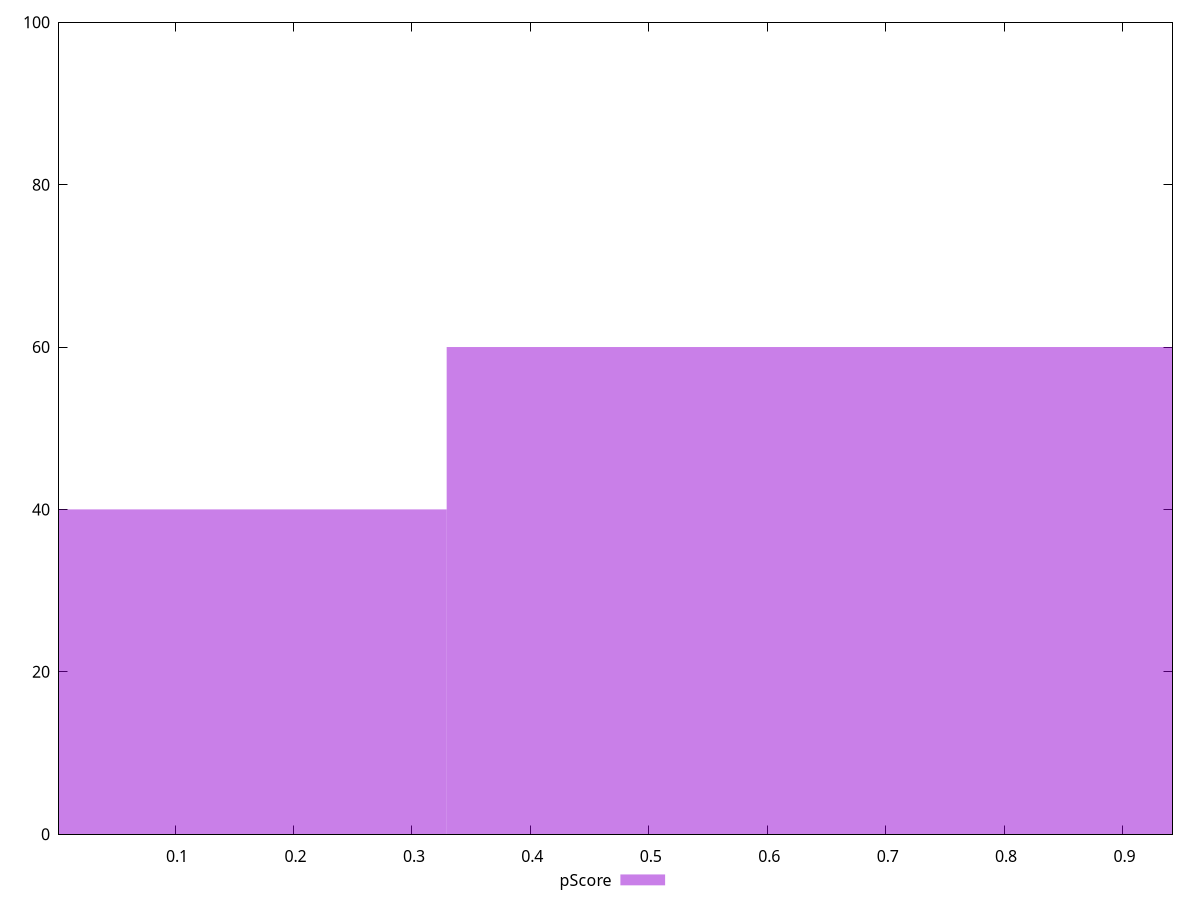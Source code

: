reset

$pScore <<EOF
0.6586682547229977 60
0 40
EOF

set key outside below
set boxwidth 0.6586682547229977
set xrange [0.0019978259994554715:0.9422133018097556]
set yrange [0:100]
set trange [0:100]
set style fill transparent solid 0.5 noborder
set terminal svg size 640, 490 enhanced background rgb 'white'
set output "report_00015_2021-02-09T16-11-33.973Z/max-potential-fid/samples/pages+cached+noadtech/pScore/histogram.svg"

plot $pScore title "pScore" with boxes

reset
